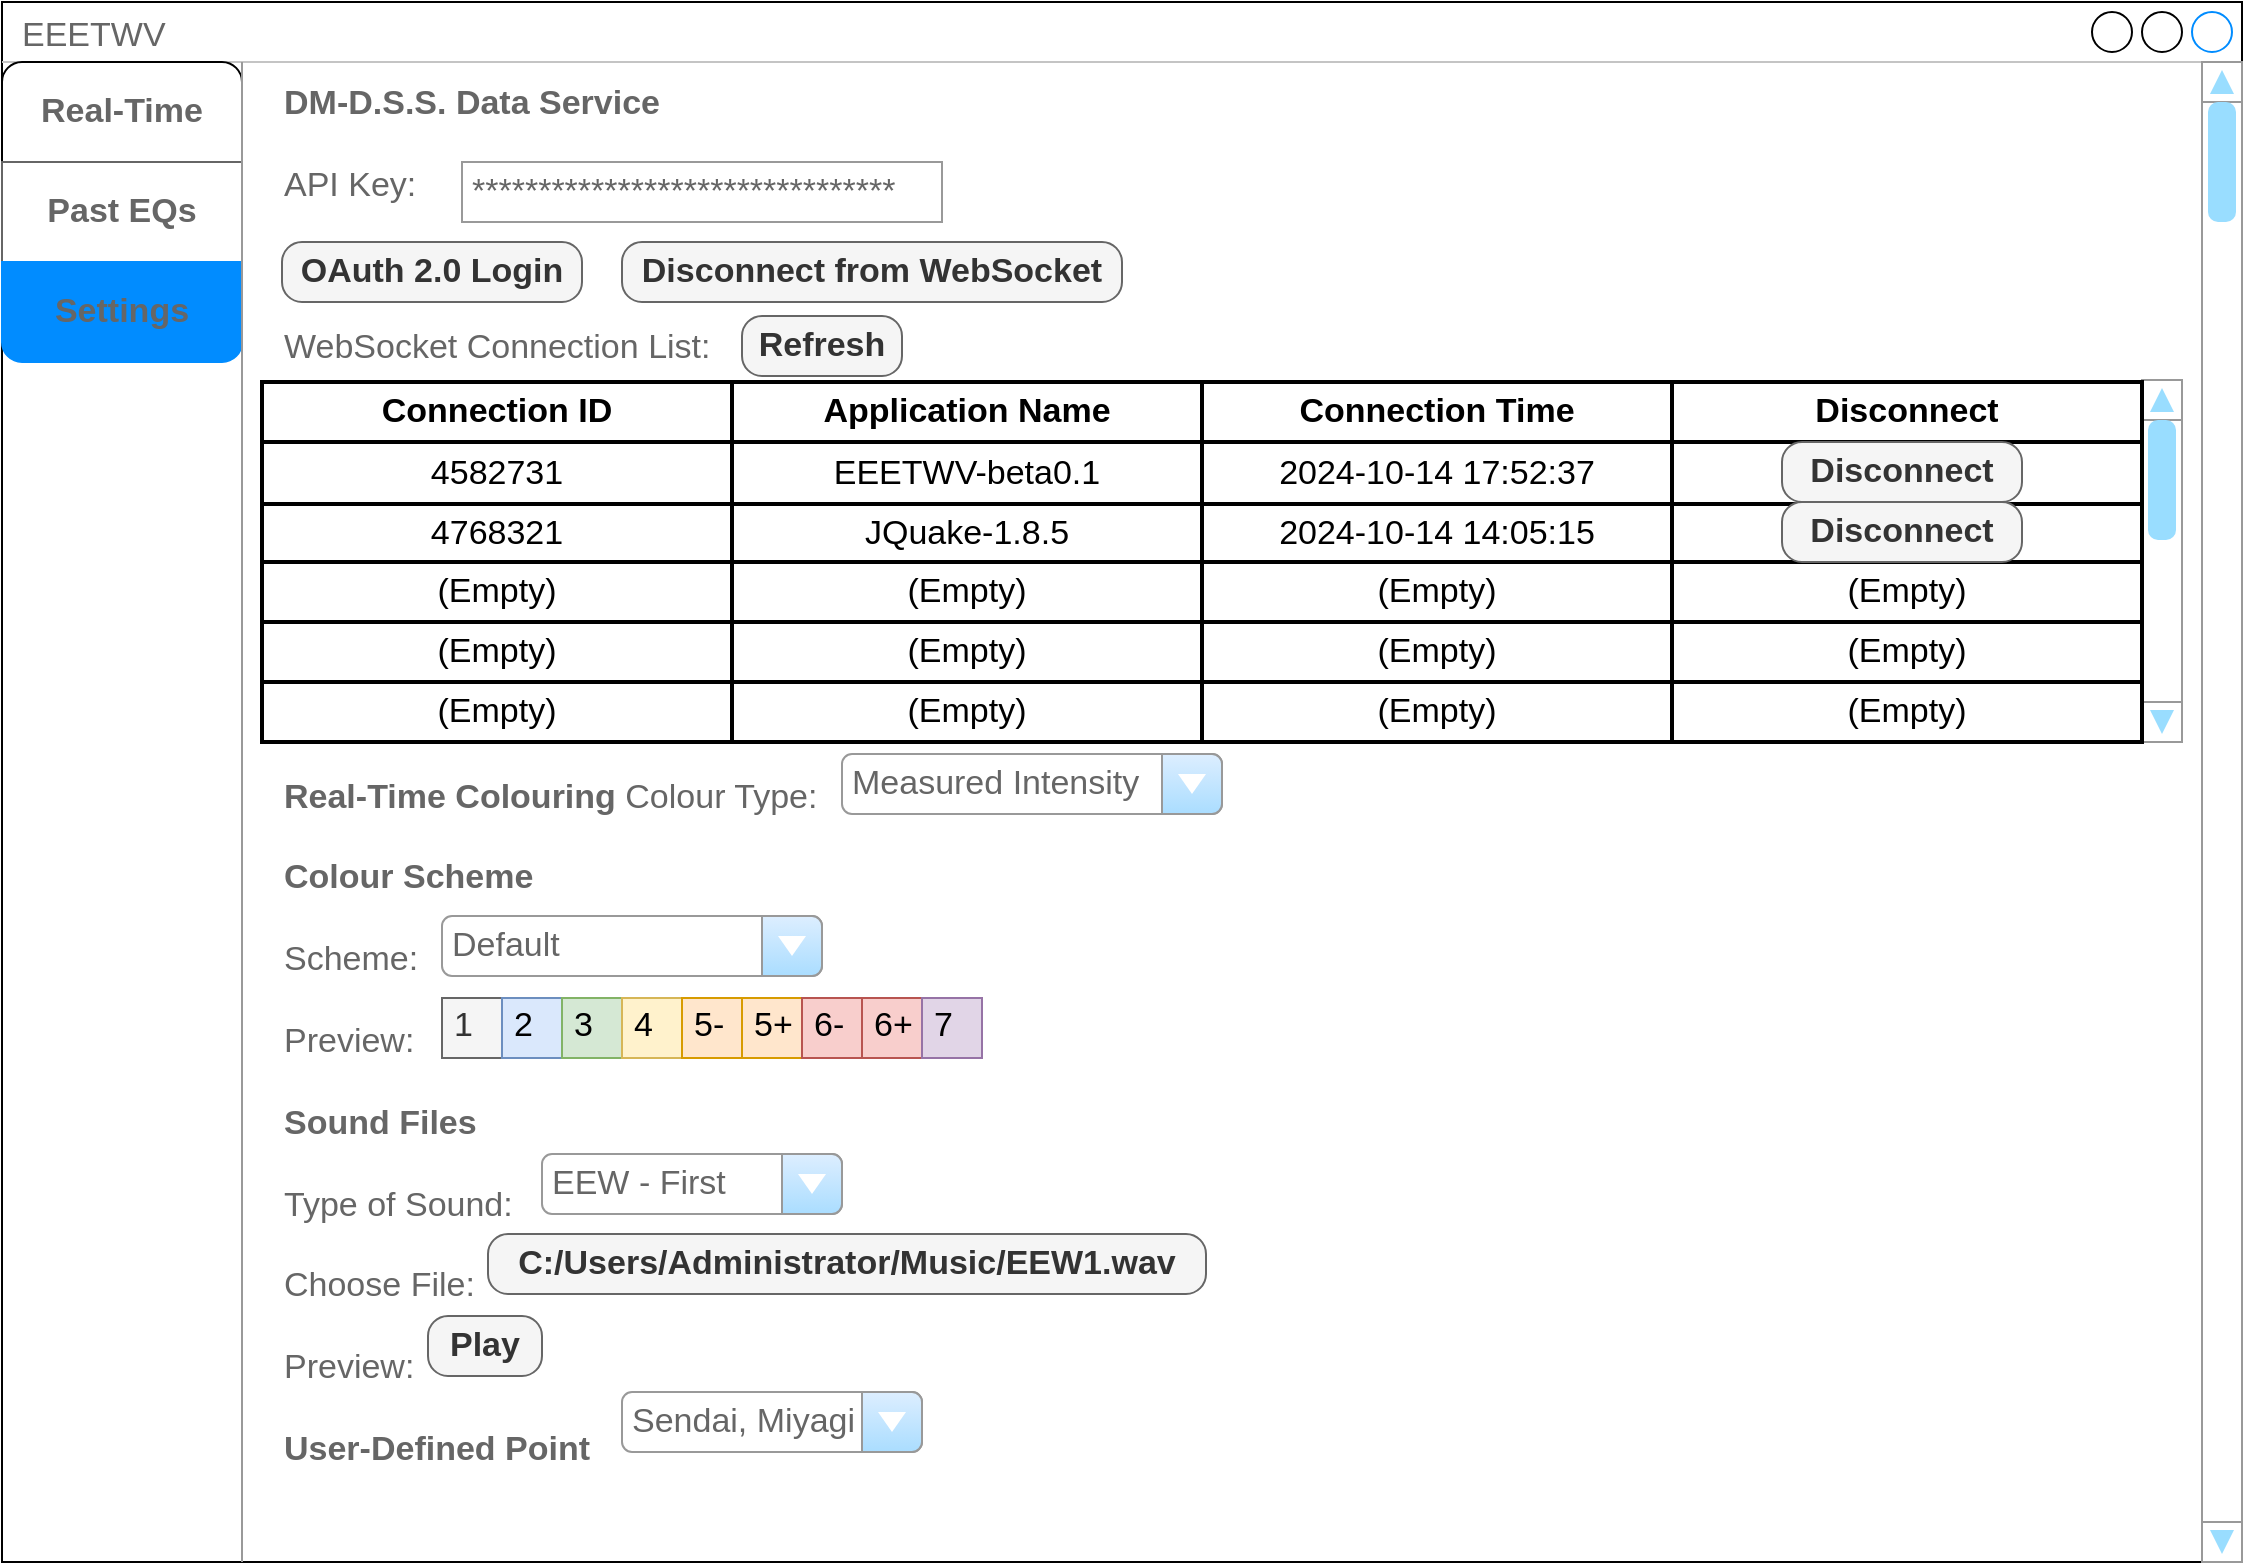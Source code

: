 <mxfile version="24.7.17">
  <diagram name="Page-1" id="98vVVWF37vrK4GoryeR4">
    <mxGraphModel dx="1528" dy="989" grid="1" gridSize="10" guides="1" tooltips="1" connect="1" arrows="1" fold="1" page="1" pageScale="1" pageWidth="1169" pageHeight="827" math="0" shadow="0">
      <root>
        <mxCell id="0" />
        <mxCell id="1" parent="0" />
        <mxCell id="DgQnRbD3PJ5q2--DKHUV-1" value="EEETWV" style="strokeWidth=1;shadow=0;dashed=0;align=center;html=1;shape=mxgraph.mockup.containers.window;align=left;verticalAlign=top;spacingLeft=8;strokeColor2=#008cff;strokeColor3=#c4c4c4;fontColor=#666666;mainText=;fontSize=17;labelBackgroundColor=none;whiteSpace=wrap;container=0;movable=1;resizable=1;rotatable=1;deletable=1;editable=1;locked=0;connectable=1;" parent="1" vertex="1">
          <mxGeometry x="20" y="20.0" width="1120" height="780" as="geometry" />
        </mxCell>
        <mxCell id="DgQnRbD3PJ5q2--DKHUV-254" value="" style="swimlane;shape=mxgraph.bootstrap.anchor;strokeColor=#666666;fillColor=#ffffff;fontColor=#666666;fontStyle=0;childLayout=stackLayout;horizontal=1;startSize=0;horizontalStack=0;resizeParent=1;resizeParentMax=0;resizeLast=0;collapsible=0;marginBottom=0;whiteSpace=wrap;html=1;movable=1;resizable=1;rotatable=1;deletable=1;editable=1;locked=0;connectable=1;" parent="1" vertex="1">
          <mxGeometry x="20" y="50" width="120" height="150" as="geometry" />
        </mxCell>
        <mxCell id="DgQnRbD3PJ5q2--DKHUV-255" value="Real-Time" style="text;align=center;verticalAlign=middle;spacingLeft=10;spacingRight=10;overflow=hidden;points=[[0,0.5],[1,0.5]];portConstraint=eastwest;rotatable=1;whiteSpace=wrap;html=1;shape=mxgraph.mockup.topButton;rSize=10;fontSize=17;fontStyle=1;movable=1;resizable=1;deletable=1;editable=1;locked=0;connectable=1;fontColor=#666666;strokeColor=default;" parent="DgQnRbD3PJ5q2--DKHUV-254" vertex="1">
          <mxGeometry width="120" height="50" as="geometry" />
        </mxCell>
        <mxCell id="DgQnRbD3PJ5q2--DKHUV-256" value="Past EQs" style="text;strokeColor=inherit;align=center;verticalAlign=middle;spacingLeft=10;spacingRight=10;overflow=hidden;points=[[0,0.5],[1,0.5]];portConstraint=eastwest;rotatable=1;whiteSpace=wrap;html=1;rSize=5;fillColor=inherit;fontColor=inherit;fontSize=17;fontStyle=1;movable=1;resizable=1;deletable=1;editable=1;locked=0;connectable=1;" parent="DgQnRbD3PJ5q2--DKHUV-254" vertex="1">
          <mxGeometry y="50" width="120" height="50" as="geometry" />
        </mxCell>
        <mxCell id="DgQnRbD3PJ5q2--DKHUV-258" value="Settings" style="text;strokeColor=#018cff;align=center;verticalAlign=middle;spacingLeft=10;spacingRight=10;overflow=hidden;points=[[0,0.5],[1,0.5]];portConstraint=eastwest;rotatable=1;whiteSpace=wrap;html=1;shape=mxgraph.mockup.bottomButton;rSize=10;fillColor=#018cff;fontSize=17;fontStyle=1;movable=1;resizable=1;deletable=1;editable=1;locked=0;connectable=1;fontColor=#666666;" parent="DgQnRbD3PJ5q2--DKHUV-254" vertex="1">
          <mxGeometry y="100" width="120" height="50" as="geometry" />
        </mxCell>
        <mxCell id="8AwroO8tcI-AaHh53qAl-2" value="" style="verticalLabelPosition=bottom;shadow=0;dashed=0;align=center;html=1;verticalAlign=top;strokeWidth=1;shape=mxgraph.mockup.markup.line;strokeColor=#999999;direction=north;" vertex="1" parent="1">
          <mxGeometry x="135" y="50" width="10" height="750" as="geometry" />
        </mxCell>
        <mxCell id="8AwroO8tcI-AaHh53qAl-8" value="" style="verticalLabelPosition=bottom;shadow=0;dashed=0;align=center;html=1;verticalAlign=top;strokeWidth=1;shape=mxgraph.mockup.navigation.scrollBar;strokeColor=#999999;barPos=100;fillColor2=#99ddff;strokeColor2=none;direction=north;" vertex="1" parent="1">
          <mxGeometry x="1120" y="50" width="20" height="750" as="geometry" />
        </mxCell>
        <mxCell id="8AwroO8tcI-AaHh53qAl-9" value="&lt;b&gt;DM-D.S.S. Data Service&lt;/b&gt;&lt;div&gt;&lt;b&gt;&lt;br&gt;&lt;/b&gt;&lt;/div&gt;&lt;div&gt;API Key:&lt;/div&gt;&lt;div&gt;&lt;br&gt;&lt;/div&gt;&lt;div&gt;&lt;br&gt;&lt;/div&gt;&lt;div&gt;&lt;br&gt;&lt;/div&gt;&lt;div&gt;WebSocket Connection List:&lt;/div&gt;&lt;div&gt;&lt;b&gt;&lt;br&gt;&lt;/b&gt;&lt;/div&gt;&lt;div&gt;&lt;b&gt;&lt;br&gt;&lt;/b&gt;&lt;/div&gt;&lt;div&gt;&lt;b&gt;&lt;br&gt;&lt;/b&gt;&lt;/div&gt;&lt;div&gt;&lt;b&gt;&lt;br&gt;&lt;/b&gt;&lt;/div&gt;&lt;div&gt;&lt;b&gt;&lt;br&gt;&lt;/b&gt;&lt;/div&gt;&lt;div&gt;&lt;b&gt;&lt;br&gt;&lt;/b&gt;&lt;/div&gt;&lt;div&gt;&lt;b&gt;&lt;br&gt;&lt;/b&gt;&lt;/div&gt;&lt;div&gt;&lt;b&gt;&lt;br&gt;&lt;/b&gt;&lt;/div&gt;&lt;div&gt;&lt;b&gt;&lt;br&gt;&lt;/b&gt;&lt;/div&gt;&lt;div&gt;&lt;br&gt;&lt;/div&gt;&lt;div&gt;&lt;b&gt;Real-Time Colouring&amp;nbsp;&lt;/b&gt;Colour Type:&lt;/div&gt;&lt;div&gt;&lt;br&gt;&lt;/div&gt;&lt;div&gt;&lt;b&gt;Colour Scheme&lt;/b&gt;&lt;/div&gt;&lt;div&gt;&lt;b&gt;&lt;br&gt;&lt;/b&gt;&lt;/div&gt;&lt;div&gt;Scheme:&amp;nbsp;&lt;/div&gt;&lt;div&gt;&lt;br&gt;&lt;/div&gt;&lt;div&gt;Preview:&lt;/div&gt;&lt;div&gt;&lt;br&gt;&lt;/div&gt;&lt;div&gt;&lt;b&gt;Sound Files&lt;/b&gt;&lt;/div&gt;&lt;div&gt;&lt;b&gt;&lt;br&gt;&lt;/b&gt;&lt;/div&gt;&lt;div&gt;Type of Sound:&lt;/div&gt;&lt;div&gt;&lt;br&gt;&lt;/div&gt;&lt;div&gt;Choose File:&lt;/div&gt;&lt;div&gt;&lt;br&gt;&lt;/div&gt;&lt;div&gt;Preview:&lt;/div&gt;&lt;div&gt;&lt;br&gt;&lt;/div&gt;&lt;div&gt;&lt;b&gt;User-Defined Point&lt;/b&gt;&amp;nbsp;&lt;/div&gt;" style="text;spacingTop=-5;whiteSpace=wrap;html=1;align=left;fontSize=17;fontFamily=Helvetica;fillColor=none;strokeColor=none;fontColor=#666666;" vertex="1" parent="1">
          <mxGeometry x="159" y="59" width="960" height="740" as="geometry" />
        </mxCell>
        <mxCell id="8AwroO8tcI-AaHh53qAl-10" value="********************************" style="strokeWidth=1;shadow=0;dashed=0;align=center;html=1;shape=mxgraph.mockup.forms.pwField;strokeColor=#999999;mainText=;align=left;fontColor=#666666;fontSize=17;spacingLeft=3;" vertex="1" parent="1">
          <mxGeometry x="250" y="100" width="240" height="30" as="geometry" />
        </mxCell>
        <mxCell id="8AwroO8tcI-AaHh53qAl-12" value="OAuth 2.0 Login" style="strokeWidth=1;shadow=0;dashed=0;align=center;html=1;shape=mxgraph.mockup.buttons.button;strokeColor=#666666;fontColor=#333333;mainText=;buttonStyle=round;fontSize=17;fontStyle=1;fillColor=#f5f5f5;whiteSpace=wrap;" vertex="1" parent="1">
          <mxGeometry x="160" y="140" width="150" height="30" as="geometry" />
        </mxCell>
        <mxCell id="8AwroO8tcI-AaHh53qAl-14" value="Measured Intensity" style="strokeWidth=1;shadow=0;dashed=0;align=center;html=1;shape=mxgraph.mockup.forms.comboBox;strokeColor=#999999;fillColor=#ddeeff;align=left;fillColor2=#aaddff;mainText=;fontColor=#666666;fontSize=17;spacingLeft=3;" vertex="1" parent="1">
          <mxGeometry x="440" y="396" width="190" height="30" as="geometry" />
        </mxCell>
        <mxCell id="8AwroO8tcI-AaHh53qAl-15" value="&lt;div&gt;Disconnect from WebSocket&lt;/div&gt;" style="strokeWidth=1;shadow=0;dashed=0;align=center;html=1;shape=mxgraph.mockup.buttons.button;strokeColor=#666666;fontColor=#333333;mainText=;buttonStyle=round;fontSize=17;fontStyle=1;fillColor=#f5f5f5;whiteSpace=wrap;" vertex="1" parent="1">
          <mxGeometry x="330" y="140" width="250" height="30" as="geometry" />
        </mxCell>
        <mxCell id="8AwroO8tcI-AaHh53qAl-26" value="" style="verticalLabelPosition=bottom;shadow=0;dashed=0;align=center;html=1;verticalAlign=top;strokeWidth=1;shape=mxgraph.mockup.navigation.scrollBar;strokeColor=#999999;barPos=100;fillColor2=#99ddff;strokeColor2=none;direction=north;" vertex="1" parent="1">
          <mxGeometry x="1090" y="209" width="20" height="181" as="geometry" />
        </mxCell>
        <mxCell id="8AwroO8tcI-AaHh53qAl-28" value="" style="shape=table;html=1;whiteSpace=wrap;startSize=0;container=1;collapsible=0;childLayout=tableLayout;strokeWidth=2;fontSize=17;" vertex="1" parent="1">
          <mxGeometry x="150" y="210" width="940" height="180" as="geometry" />
        </mxCell>
        <mxCell id="8AwroO8tcI-AaHh53qAl-29" value="" style="shape=tableRow;horizontal=0;startSize=0;swimlaneHead=0;swimlaneBody=0;top=0;left=0;bottom=0;right=0;collapsible=0;dropTarget=0;fillColor=none;points=[[0,0.5],[1,0.5]];portConstraint=eastwest;fontSize=17;" vertex="1" parent="8AwroO8tcI-AaHh53qAl-28">
          <mxGeometry width="940" height="30" as="geometry" />
        </mxCell>
        <mxCell id="8AwroO8tcI-AaHh53qAl-30" value="Connection ID" style="shape=partialRectangle;html=1;whiteSpace=wrap;connectable=0;fillColor=none;top=0;left=0;bottom=0;right=0;overflow=hidden;fontStyle=1;fontSize=17;" vertex="1" parent="8AwroO8tcI-AaHh53qAl-29">
          <mxGeometry width="235" height="30" as="geometry">
            <mxRectangle width="235" height="30" as="alternateBounds" />
          </mxGeometry>
        </mxCell>
        <mxCell id="8AwroO8tcI-AaHh53qAl-31" value="Application Name" style="shape=partialRectangle;html=1;whiteSpace=wrap;connectable=0;fillColor=none;top=0;left=0;bottom=0;right=0;overflow=hidden;fontStyle=1;fontSize=17;" vertex="1" parent="8AwroO8tcI-AaHh53qAl-29">
          <mxGeometry x="235" width="235" height="30" as="geometry">
            <mxRectangle width="235" height="30" as="alternateBounds" />
          </mxGeometry>
        </mxCell>
        <mxCell id="8AwroO8tcI-AaHh53qAl-38" value="Connection Time" style="shape=partialRectangle;html=1;whiteSpace=wrap;connectable=0;fillColor=none;top=0;left=0;bottom=0;right=0;overflow=hidden;fontStyle=1;fontSize=17;" vertex="1" parent="8AwroO8tcI-AaHh53qAl-29">
          <mxGeometry x="470" width="235" height="30" as="geometry">
            <mxRectangle width="235" height="30" as="alternateBounds" />
          </mxGeometry>
        </mxCell>
        <mxCell id="8AwroO8tcI-AaHh53qAl-41" value="Disconnect" style="shape=partialRectangle;html=1;whiteSpace=wrap;connectable=0;fillColor=none;top=0;left=0;bottom=0;right=0;overflow=hidden;fontStyle=1;fontSize=17;" vertex="1" parent="8AwroO8tcI-AaHh53qAl-29">
          <mxGeometry x="705" width="235" height="30" as="geometry">
            <mxRectangle width="235" height="30" as="alternateBounds" />
          </mxGeometry>
        </mxCell>
        <mxCell id="8AwroO8tcI-AaHh53qAl-32" value="" style="shape=tableRow;horizontal=0;startSize=0;swimlaneHead=0;swimlaneBody=0;top=0;left=0;bottom=0;right=0;collapsible=0;dropTarget=0;fillColor=none;points=[[0,0.5],[1,0.5]];portConstraint=eastwest;fontSize=17;" vertex="1" parent="8AwroO8tcI-AaHh53qAl-28">
          <mxGeometry y="30" width="940" height="31" as="geometry" />
        </mxCell>
        <mxCell id="8AwroO8tcI-AaHh53qAl-33" value="4582731" style="shape=partialRectangle;html=1;whiteSpace=wrap;connectable=0;fillColor=none;top=0;left=0;bottom=0;right=0;overflow=hidden;fontSize=17;" vertex="1" parent="8AwroO8tcI-AaHh53qAl-32">
          <mxGeometry width="235" height="31" as="geometry">
            <mxRectangle width="235" height="31" as="alternateBounds" />
          </mxGeometry>
        </mxCell>
        <mxCell id="8AwroO8tcI-AaHh53qAl-34" value="EEETWV-beta0.1" style="shape=partialRectangle;html=1;whiteSpace=wrap;connectable=0;fillColor=none;top=0;left=0;bottom=0;right=0;overflow=hidden;fontSize=17;" vertex="1" parent="8AwroO8tcI-AaHh53qAl-32">
          <mxGeometry x="235" width="235" height="31" as="geometry">
            <mxRectangle width="235" height="31" as="alternateBounds" />
          </mxGeometry>
        </mxCell>
        <mxCell id="8AwroO8tcI-AaHh53qAl-39" value="2024-10-14 17:52:37" style="shape=partialRectangle;html=1;whiteSpace=wrap;connectable=0;fillColor=none;top=0;left=0;bottom=0;right=0;overflow=hidden;fontSize=17;" vertex="1" parent="8AwroO8tcI-AaHh53qAl-32">
          <mxGeometry x="470" width="235" height="31" as="geometry">
            <mxRectangle width="235" height="31" as="alternateBounds" />
          </mxGeometry>
        </mxCell>
        <mxCell id="8AwroO8tcI-AaHh53qAl-42" style="shape=partialRectangle;html=1;whiteSpace=wrap;connectable=0;fillColor=none;top=0;left=0;bottom=0;right=0;overflow=hidden;fontSize=17;" vertex="1" parent="8AwroO8tcI-AaHh53qAl-32">
          <mxGeometry x="705" width="235" height="31" as="geometry">
            <mxRectangle width="235" height="31" as="alternateBounds" />
          </mxGeometry>
        </mxCell>
        <mxCell id="8AwroO8tcI-AaHh53qAl-35" value="" style="shape=tableRow;horizontal=0;startSize=0;swimlaneHead=0;swimlaneBody=0;top=0;left=0;bottom=0;right=0;collapsible=0;dropTarget=0;fillColor=none;points=[[0,0.5],[1,0.5]];portConstraint=eastwest;fontSize=17;" vertex="1" parent="8AwroO8tcI-AaHh53qAl-28">
          <mxGeometry y="61" width="940" height="29" as="geometry" />
        </mxCell>
        <mxCell id="8AwroO8tcI-AaHh53qAl-36" value="4768321" style="shape=partialRectangle;html=1;whiteSpace=wrap;connectable=0;fillColor=none;top=0;left=0;bottom=0;right=0;overflow=hidden;fontSize=17;" vertex="1" parent="8AwroO8tcI-AaHh53qAl-35">
          <mxGeometry width="235" height="29" as="geometry">
            <mxRectangle width="235" height="29" as="alternateBounds" />
          </mxGeometry>
        </mxCell>
        <mxCell id="8AwroO8tcI-AaHh53qAl-37" value="JQuake-1.8.5" style="shape=partialRectangle;html=1;whiteSpace=wrap;connectable=0;fillColor=none;top=0;left=0;bottom=0;right=0;overflow=hidden;fontSize=17;" vertex="1" parent="8AwroO8tcI-AaHh53qAl-35">
          <mxGeometry x="235" width="235" height="29" as="geometry">
            <mxRectangle width="235" height="29" as="alternateBounds" />
          </mxGeometry>
        </mxCell>
        <mxCell id="8AwroO8tcI-AaHh53qAl-40" value="2024-10-14 14:05:15" style="shape=partialRectangle;html=1;whiteSpace=wrap;connectable=0;fillColor=none;top=0;left=0;bottom=0;right=0;overflow=hidden;fontSize=17;" vertex="1" parent="8AwroO8tcI-AaHh53qAl-35">
          <mxGeometry x="470" width="235" height="29" as="geometry">
            <mxRectangle width="235" height="29" as="alternateBounds" />
          </mxGeometry>
        </mxCell>
        <mxCell id="8AwroO8tcI-AaHh53qAl-43" style="shape=partialRectangle;html=1;whiteSpace=wrap;connectable=0;fillColor=none;top=0;left=0;bottom=0;right=0;overflow=hidden;fontSize=17;" vertex="1" parent="8AwroO8tcI-AaHh53qAl-35">
          <mxGeometry x="705" width="235" height="29" as="geometry">
            <mxRectangle width="235" height="29" as="alternateBounds" />
          </mxGeometry>
        </mxCell>
        <mxCell id="8AwroO8tcI-AaHh53qAl-44" style="shape=tableRow;horizontal=0;startSize=0;swimlaneHead=0;swimlaneBody=0;top=0;left=0;bottom=0;right=0;collapsible=0;dropTarget=0;fillColor=none;points=[[0,0.5],[1,0.5]];portConstraint=eastwest;fontSize=17;" vertex="1" parent="8AwroO8tcI-AaHh53qAl-28">
          <mxGeometry y="90" width="940" height="30" as="geometry" />
        </mxCell>
        <mxCell id="8AwroO8tcI-AaHh53qAl-45" value="(Empty)" style="shape=partialRectangle;html=1;whiteSpace=wrap;connectable=0;fillColor=none;top=0;left=0;bottom=0;right=0;overflow=hidden;fontSize=17;" vertex="1" parent="8AwroO8tcI-AaHh53qAl-44">
          <mxGeometry width="235" height="30" as="geometry">
            <mxRectangle width="235" height="30" as="alternateBounds" />
          </mxGeometry>
        </mxCell>
        <mxCell id="8AwroO8tcI-AaHh53qAl-46" value="(Empty)" style="shape=partialRectangle;html=1;whiteSpace=wrap;connectable=0;fillColor=none;top=0;left=0;bottom=0;right=0;overflow=hidden;fontSize=17;" vertex="1" parent="8AwroO8tcI-AaHh53qAl-44">
          <mxGeometry x="235" width="235" height="30" as="geometry">
            <mxRectangle width="235" height="30" as="alternateBounds" />
          </mxGeometry>
        </mxCell>
        <mxCell id="8AwroO8tcI-AaHh53qAl-47" value="(Empty)" style="shape=partialRectangle;html=1;whiteSpace=wrap;connectable=0;fillColor=none;top=0;left=0;bottom=0;right=0;overflow=hidden;fontSize=17;" vertex="1" parent="8AwroO8tcI-AaHh53qAl-44">
          <mxGeometry x="470" width="235" height="30" as="geometry">
            <mxRectangle width="235" height="30" as="alternateBounds" />
          </mxGeometry>
        </mxCell>
        <mxCell id="8AwroO8tcI-AaHh53qAl-48" value="(Empty)" style="shape=partialRectangle;html=1;whiteSpace=wrap;connectable=0;fillColor=none;top=0;left=0;bottom=0;right=0;overflow=hidden;fontSize=17;" vertex="1" parent="8AwroO8tcI-AaHh53qAl-44">
          <mxGeometry x="705" width="235" height="30" as="geometry">
            <mxRectangle width="235" height="30" as="alternateBounds" />
          </mxGeometry>
        </mxCell>
        <mxCell id="8AwroO8tcI-AaHh53qAl-49" style="shape=tableRow;horizontal=0;startSize=0;swimlaneHead=0;swimlaneBody=0;top=0;left=0;bottom=0;right=0;collapsible=0;dropTarget=0;fillColor=none;points=[[0,0.5],[1,0.5]];portConstraint=eastwest;fontSize=17;" vertex="1" parent="8AwroO8tcI-AaHh53qAl-28">
          <mxGeometry y="120" width="940" height="30" as="geometry" />
        </mxCell>
        <mxCell id="8AwroO8tcI-AaHh53qAl-50" value="(Empty)" style="shape=partialRectangle;html=1;whiteSpace=wrap;connectable=0;fillColor=none;top=0;left=0;bottom=0;right=0;overflow=hidden;fontSize=17;" vertex="1" parent="8AwroO8tcI-AaHh53qAl-49">
          <mxGeometry width="235" height="30" as="geometry">
            <mxRectangle width="235" height="30" as="alternateBounds" />
          </mxGeometry>
        </mxCell>
        <mxCell id="8AwroO8tcI-AaHh53qAl-51" value="(Empty)" style="shape=partialRectangle;html=1;whiteSpace=wrap;connectable=0;fillColor=none;top=0;left=0;bottom=0;right=0;overflow=hidden;fontSize=17;" vertex="1" parent="8AwroO8tcI-AaHh53qAl-49">
          <mxGeometry x="235" width="235" height="30" as="geometry">
            <mxRectangle width="235" height="30" as="alternateBounds" />
          </mxGeometry>
        </mxCell>
        <mxCell id="8AwroO8tcI-AaHh53qAl-52" value="(Empty)" style="shape=partialRectangle;html=1;whiteSpace=wrap;connectable=0;fillColor=none;top=0;left=0;bottom=0;right=0;overflow=hidden;fontSize=17;" vertex="1" parent="8AwroO8tcI-AaHh53qAl-49">
          <mxGeometry x="470" width="235" height="30" as="geometry">
            <mxRectangle width="235" height="30" as="alternateBounds" />
          </mxGeometry>
        </mxCell>
        <mxCell id="8AwroO8tcI-AaHh53qAl-53" value="(Empty)" style="shape=partialRectangle;html=1;whiteSpace=wrap;connectable=0;fillColor=none;top=0;left=0;bottom=0;right=0;overflow=hidden;fontSize=17;" vertex="1" parent="8AwroO8tcI-AaHh53qAl-49">
          <mxGeometry x="705" width="235" height="30" as="geometry">
            <mxRectangle width="235" height="30" as="alternateBounds" />
          </mxGeometry>
        </mxCell>
        <mxCell id="8AwroO8tcI-AaHh53qAl-54" style="shape=tableRow;horizontal=0;startSize=0;swimlaneHead=0;swimlaneBody=0;top=0;left=0;bottom=0;right=0;collapsible=0;dropTarget=0;fillColor=none;points=[[0,0.5],[1,0.5]];portConstraint=eastwest;fontSize=17;" vertex="1" parent="8AwroO8tcI-AaHh53qAl-28">
          <mxGeometry y="150" width="940" height="30" as="geometry" />
        </mxCell>
        <mxCell id="8AwroO8tcI-AaHh53qAl-55" value="(Empty)" style="shape=partialRectangle;html=1;whiteSpace=wrap;connectable=0;fillColor=none;top=0;left=0;bottom=0;right=0;overflow=hidden;fontSize=17;" vertex="1" parent="8AwroO8tcI-AaHh53qAl-54">
          <mxGeometry width="235" height="30" as="geometry">
            <mxRectangle width="235" height="30" as="alternateBounds" />
          </mxGeometry>
        </mxCell>
        <mxCell id="8AwroO8tcI-AaHh53qAl-56" value="(Empty)" style="shape=partialRectangle;html=1;whiteSpace=wrap;connectable=0;fillColor=none;top=0;left=0;bottom=0;right=0;overflow=hidden;fontSize=17;" vertex="1" parent="8AwroO8tcI-AaHh53qAl-54">
          <mxGeometry x="235" width="235" height="30" as="geometry">
            <mxRectangle width="235" height="30" as="alternateBounds" />
          </mxGeometry>
        </mxCell>
        <mxCell id="8AwroO8tcI-AaHh53qAl-57" value="(Empty)" style="shape=partialRectangle;html=1;whiteSpace=wrap;connectable=0;fillColor=none;top=0;left=0;bottom=0;right=0;overflow=hidden;fontSize=17;" vertex="1" parent="8AwroO8tcI-AaHh53qAl-54">
          <mxGeometry x="470" width="235" height="30" as="geometry">
            <mxRectangle width="235" height="30" as="alternateBounds" />
          </mxGeometry>
        </mxCell>
        <mxCell id="8AwroO8tcI-AaHh53qAl-58" value="(Empty)" style="shape=partialRectangle;html=1;whiteSpace=wrap;connectable=0;fillColor=none;top=0;left=0;bottom=0;right=0;overflow=hidden;fontSize=17;" vertex="1" parent="8AwroO8tcI-AaHh53qAl-54">
          <mxGeometry x="705" width="235" height="30" as="geometry">
            <mxRectangle width="235" height="30" as="alternateBounds" />
          </mxGeometry>
        </mxCell>
        <mxCell id="8AwroO8tcI-AaHh53qAl-59" value="&lt;div&gt;Refresh&lt;/div&gt;" style="strokeWidth=1;shadow=0;dashed=0;align=center;html=1;shape=mxgraph.mockup.buttons.button;strokeColor=#666666;fontColor=#333333;mainText=;buttonStyle=round;fontSize=17;fontStyle=1;fillColor=#f5f5f5;whiteSpace=wrap;" vertex="1" parent="1">
          <mxGeometry x="390" y="177" width="80" height="30" as="geometry" />
        </mxCell>
        <mxCell id="8AwroO8tcI-AaHh53qAl-60" value="&lt;div&gt;Disconnect&lt;/div&gt;" style="strokeWidth=1;shadow=0;dashed=0;align=center;html=1;shape=mxgraph.mockup.buttons.button;strokeColor=#666666;fontColor=#333333;mainText=;buttonStyle=round;fontSize=17;fontStyle=1;fillColor=#f5f5f5;whiteSpace=wrap;" vertex="1" parent="1">
          <mxGeometry x="910" y="240" width="120" height="30" as="geometry" />
        </mxCell>
        <mxCell id="8AwroO8tcI-AaHh53qAl-61" value="&lt;div&gt;Disconnect&lt;/div&gt;" style="strokeWidth=1;shadow=0;dashed=0;align=center;html=1;shape=mxgraph.mockup.buttons.button;strokeColor=#666666;fontColor=#333333;mainText=;buttonStyle=round;fontSize=17;fontStyle=1;fillColor=#f5f5f5;whiteSpace=wrap;" vertex="1" parent="1">
          <mxGeometry x="910" y="270" width="120" height="30" as="geometry" />
        </mxCell>
        <mxCell id="8AwroO8tcI-AaHh53qAl-62" value="Default" style="strokeWidth=1;shadow=0;dashed=0;align=center;html=1;shape=mxgraph.mockup.forms.comboBox;strokeColor=#999999;fillColor=#ddeeff;align=left;fillColor2=#aaddff;mainText=;fontColor=#666666;fontSize=17;spacingLeft=3;" vertex="1" parent="1">
          <mxGeometry x="240" y="477" width="190" height="30" as="geometry" />
        </mxCell>
        <mxCell id="8AwroO8tcI-AaHh53qAl-73" value="" style="group" vertex="1" connectable="0" parent="1">
          <mxGeometry x="240" y="518" width="270" height="30" as="geometry" />
        </mxCell>
        <mxCell id="8AwroO8tcI-AaHh53qAl-63" value="1" style="strokeWidth=1;shadow=0;dashed=0;align=center;html=1;shape=mxgraph.mockup.text.textBox;fontColor=#333333;align=left;fontSize=17;spacingLeft=4;spacingTop=-3;whiteSpace=wrap;strokeColor=#666666;mainText=;fillColor=#f5f5f5;" vertex="1" parent="8AwroO8tcI-AaHh53qAl-73">
          <mxGeometry width="30" height="30" as="geometry" />
        </mxCell>
        <mxCell id="8AwroO8tcI-AaHh53qAl-64" value="2" style="strokeWidth=1;shadow=0;dashed=0;align=center;html=1;shape=mxgraph.mockup.text.textBox;align=left;fontSize=17;spacingLeft=4;spacingTop=-3;whiteSpace=wrap;strokeColor=#6c8ebf;mainText=;fillColor=#dae8fc;" vertex="1" parent="8AwroO8tcI-AaHh53qAl-73">
          <mxGeometry x="30" width="30" height="30" as="geometry" />
        </mxCell>
        <mxCell id="8AwroO8tcI-AaHh53qAl-65" value="3" style="strokeWidth=1;shadow=0;dashed=0;align=center;html=1;shape=mxgraph.mockup.text.textBox;align=left;fontSize=17;spacingLeft=4;spacingTop=-3;whiteSpace=wrap;strokeColor=#82b366;mainText=;fillColor=#d5e8d4;" vertex="1" parent="8AwroO8tcI-AaHh53qAl-73">
          <mxGeometry x="60" width="30" height="30" as="geometry" />
        </mxCell>
        <mxCell id="8AwroO8tcI-AaHh53qAl-66" value="4" style="strokeWidth=1;shadow=0;dashed=0;align=center;html=1;shape=mxgraph.mockup.text.textBox;align=left;fontSize=17;spacingLeft=4;spacingTop=-3;whiteSpace=wrap;strokeColor=#d6b656;mainText=;fillColor=#fff2cc;" vertex="1" parent="8AwroO8tcI-AaHh53qAl-73">
          <mxGeometry x="90" width="30" height="30" as="geometry" />
        </mxCell>
        <mxCell id="8AwroO8tcI-AaHh53qAl-67" value="5-" style="strokeWidth=1;shadow=0;dashed=0;align=center;html=1;shape=mxgraph.mockup.text.textBox;align=left;fontSize=17;spacingLeft=4;spacingTop=-3;whiteSpace=wrap;strokeColor=#d79b00;mainText=;fillColor=#ffe6cc;" vertex="1" parent="8AwroO8tcI-AaHh53qAl-73">
          <mxGeometry x="120" width="30" height="30" as="geometry" />
        </mxCell>
        <mxCell id="8AwroO8tcI-AaHh53qAl-68" value="5+" style="strokeWidth=1;shadow=0;dashed=0;align=center;html=1;shape=mxgraph.mockup.text.textBox;align=left;fontSize=17;spacingLeft=4;spacingTop=-3;whiteSpace=wrap;strokeColor=#d79b00;mainText=;fillColor=#ffe6cc;" vertex="1" parent="8AwroO8tcI-AaHh53qAl-73">
          <mxGeometry x="150" width="30" height="30" as="geometry" />
        </mxCell>
        <mxCell id="8AwroO8tcI-AaHh53qAl-69" value="6-" style="strokeWidth=1;shadow=0;dashed=0;align=center;html=1;shape=mxgraph.mockup.text.textBox;align=left;fontSize=17;spacingLeft=4;spacingTop=-3;whiteSpace=wrap;strokeColor=#b85450;mainText=;fillColor=#f8cecc;" vertex="1" parent="8AwroO8tcI-AaHh53qAl-73">
          <mxGeometry x="180" width="30" height="30" as="geometry" />
        </mxCell>
        <mxCell id="8AwroO8tcI-AaHh53qAl-70" value="6+" style="strokeWidth=1;shadow=0;dashed=0;align=center;html=1;shape=mxgraph.mockup.text.textBox;align=left;fontSize=17;spacingLeft=4;spacingTop=-3;whiteSpace=wrap;strokeColor=#b85450;mainText=;fillColor=#f8cecc;" vertex="1" parent="8AwroO8tcI-AaHh53qAl-73">
          <mxGeometry x="210" width="30" height="30" as="geometry" />
        </mxCell>
        <mxCell id="8AwroO8tcI-AaHh53qAl-71" value="7" style="strokeWidth=1;shadow=0;dashed=0;align=center;html=1;shape=mxgraph.mockup.text.textBox;align=left;fontSize=17;spacingLeft=4;spacingTop=-3;whiteSpace=wrap;strokeColor=#9673a6;mainText=;fillColor=#e1d5e7;" vertex="1" parent="8AwroO8tcI-AaHh53qAl-73">
          <mxGeometry x="240" width="30" height="30" as="geometry" />
        </mxCell>
        <mxCell id="8AwroO8tcI-AaHh53qAl-75" value="Sendai, Miyagi" style="strokeWidth=1;shadow=0;dashed=0;align=center;html=1;shape=mxgraph.mockup.forms.comboBox;strokeColor=#999999;fillColor=#ddeeff;align=left;fillColor2=#aaddff;mainText=;fontColor=#666666;fontSize=17;spacingLeft=3;" vertex="1" parent="1">
          <mxGeometry x="330" y="715" width="150" height="30" as="geometry" />
        </mxCell>
        <mxCell id="8AwroO8tcI-AaHh53qAl-76" value="EEW - First" style="strokeWidth=1;shadow=0;dashed=0;align=center;html=1;shape=mxgraph.mockup.forms.comboBox;strokeColor=#999999;fillColor=#ddeeff;align=left;fillColor2=#aaddff;mainText=;fontColor=#666666;fontSize=17;spacingLeft=3;" vertex="1" parent="1">
          <mxGeometry x="290" y="596" width="150" height="30" as="geometry" />
        </mxCell>
        <mxCell id="8AwroO8tcI-AaHh53qAl-80" value="&lt;div&gt;Play&lt;/div&gt;" style="strokeWidth=1;shadow=0;dashed=0;align=center;html=1;shape=mxgraph.mockup.buttons.button;strokeColor=#666666;fontColor=#333333;mainText=;buttonStyle=round;fontSize=17;fontStyle=1;fillColor=#f5f5f5;whiteSpace=wrap;" vertex="1" parent="1">
          <mxGeometry x="233" y="677" width="57" height="30" as="geometry" />
        </mxCell>
        <mxCell id="8AwroO8tcI-AaHh53qAl-81" value="&lt;div&gt;C:/Users/Administrator/Music/EEW1.wav&lt;/div&gt;" style="strokeWidth=1;shadow=0;dashed=0;align=center;html=1;shape=mxgraph.mockup.buttons.button;strokeColor=#666666;fontColor=#333333;mainText=;buttonStyle=round;fontSize=17;fontStyle=1;fillColor=#f5f5f5;whiteSpace=wrap;" vertex="1" parent="1">
          <mxGeometry x="263" y="636" width="359" height="30" as="geometry" />
        </mxCell>
      </root>
    </mxGraphModel>
  </diagram>
</mxfile>

